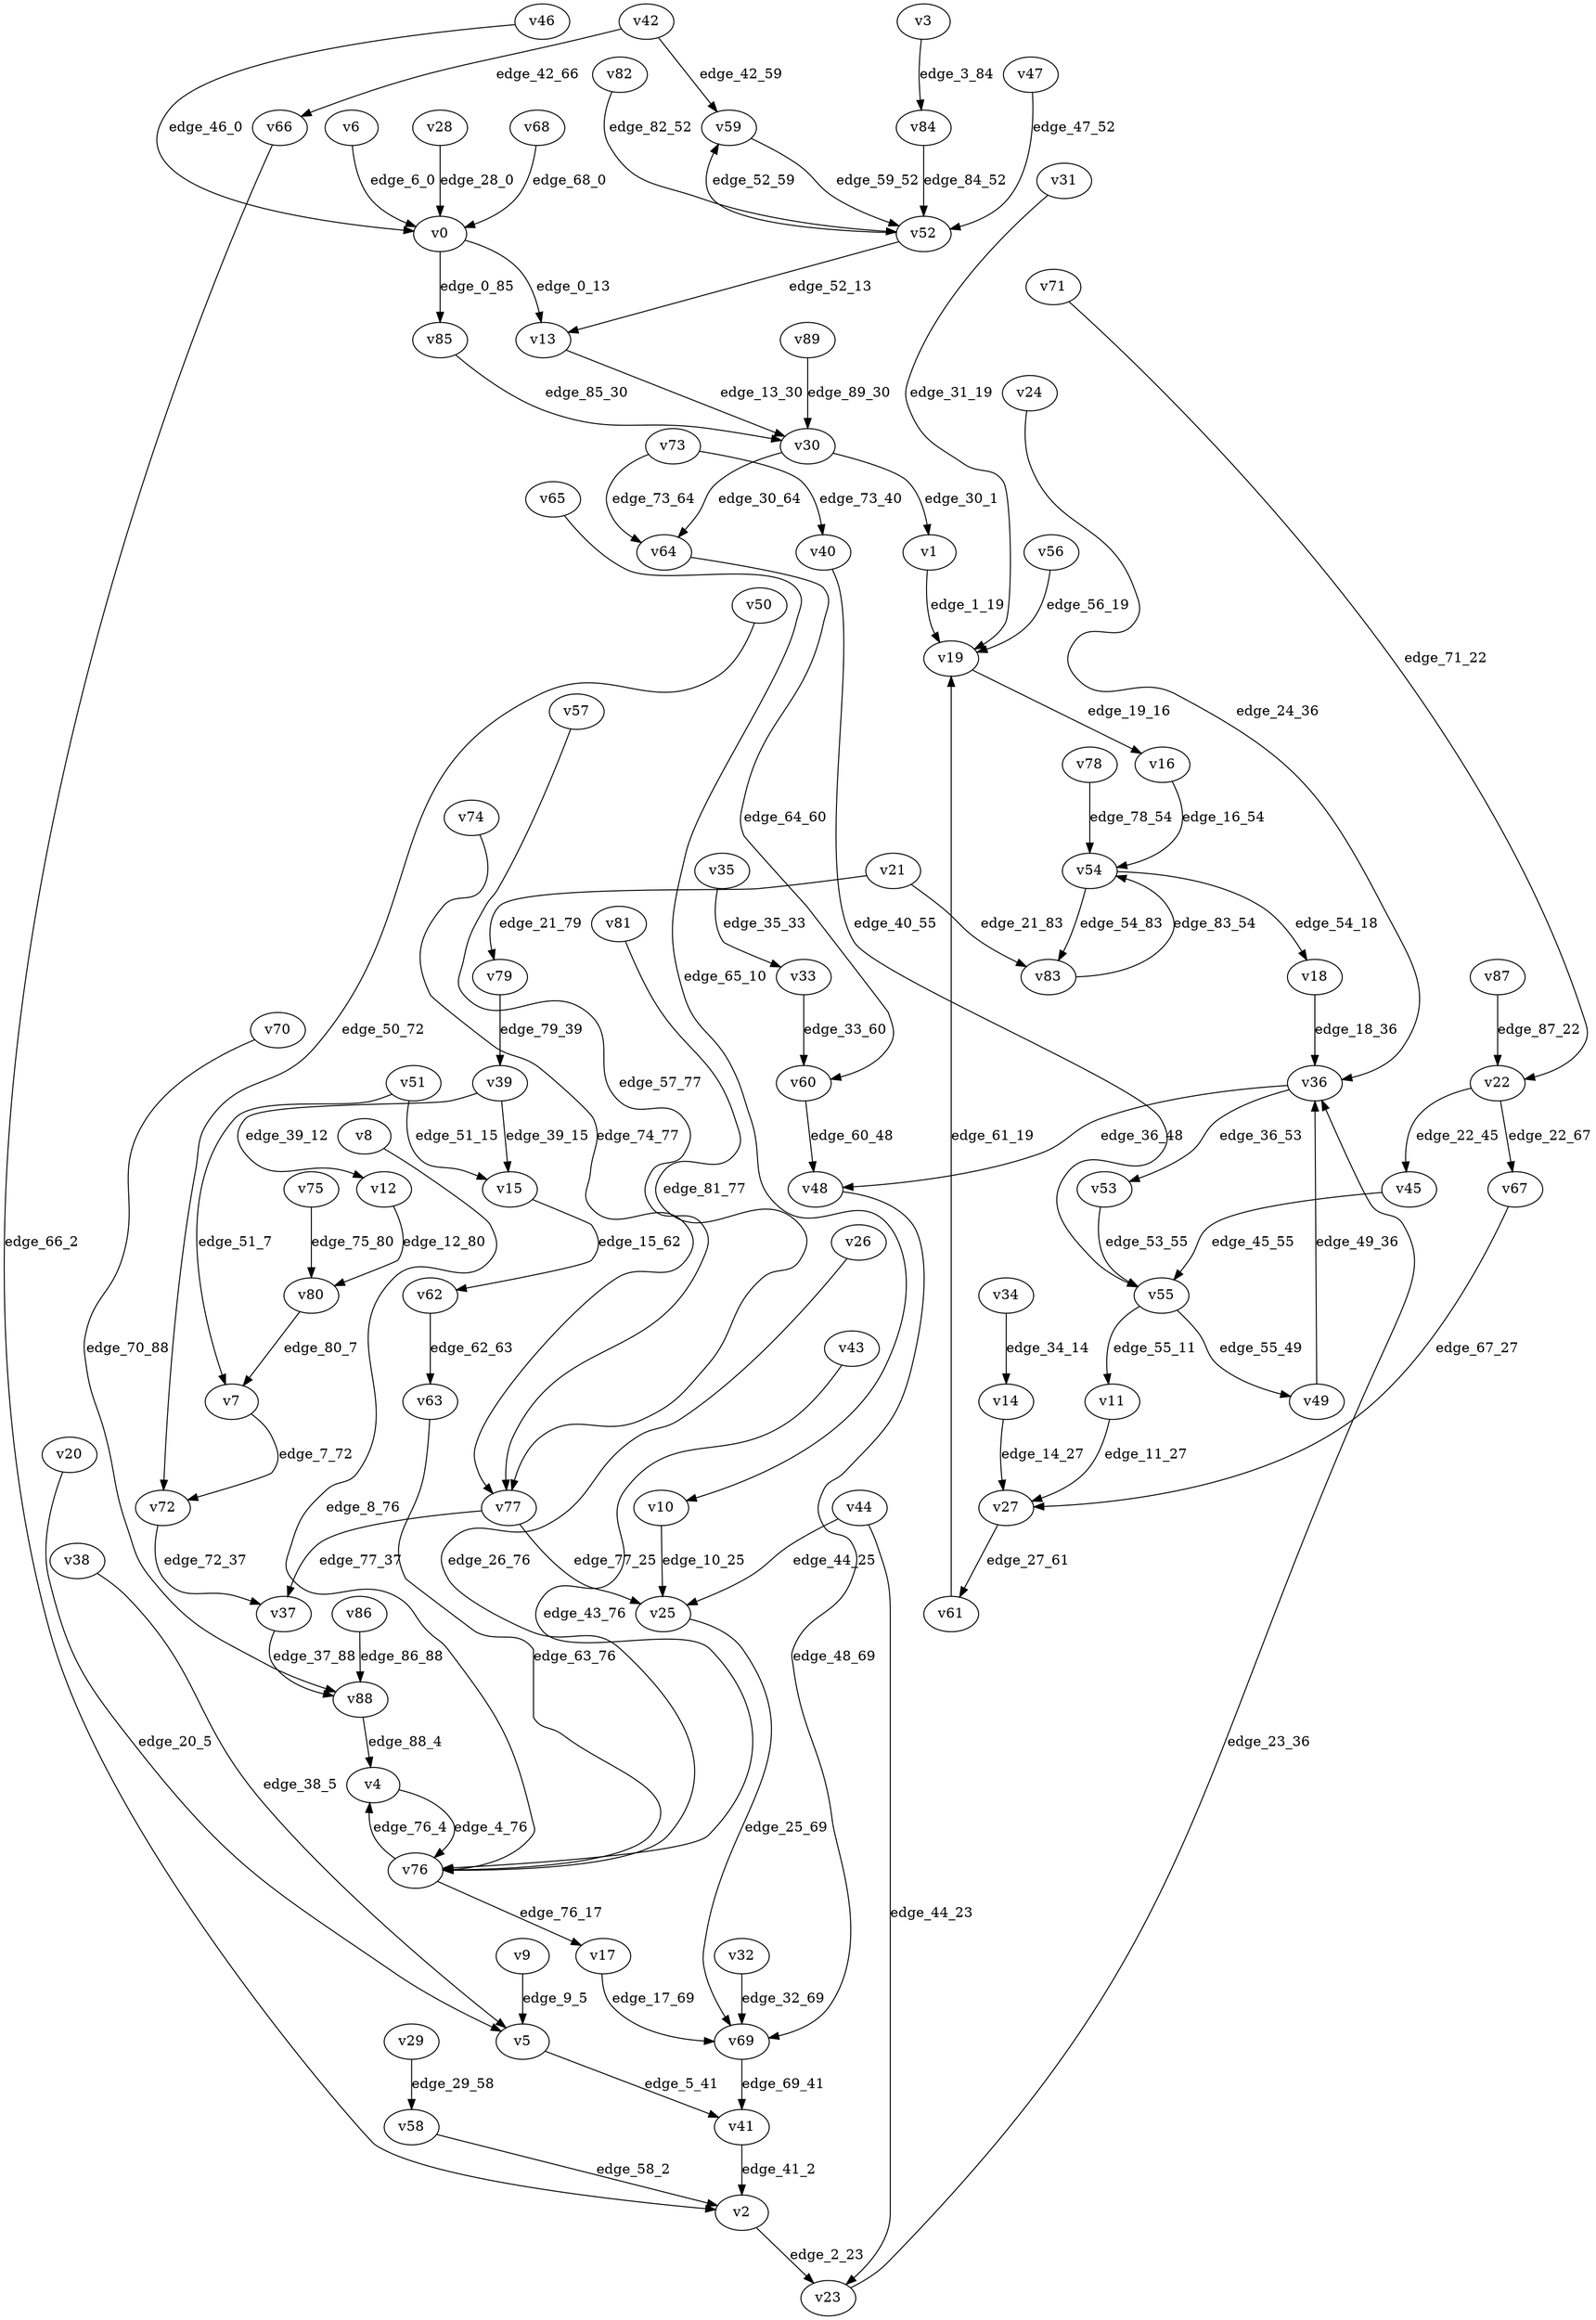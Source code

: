 digraph G {
    // Stochastic discounted game

    v0 [name="v0", player=-1];
    v1 [name="v1", player=1];
    v2 [name="v2", player=-1];
    v3 [name="v3", player=-1];
    v4 [name="v4", player=0];
    v5 [name="v5", player=-1];
    v6 [name="v6", player=0];
    v7 [name="v7", player=0];
    v8 [name="v8", player=1];
    v9 [name="v9", player=1];
    v10 [name="v10", player=-1];
    v11 [name="v11", player=0];
    v12 [name="v12", player=0];
    v13 [name="v13", player=1];
    v14 [name="v14", player=0];
    v15 [name="v15", player=0];
    v16 [name="v16", player=1];
    v17 [name="v17", player=1];
    v18 [name="v18", player=1];
    v19 [name="v19", player=-1];
    v20 [name="v20", player=1];
    v21 [name="v21", player=-1];
    v22 [name="v22", player=-1];
    v23 [name="v23", player=0];
    v24 [name="v24", player=1];
    v25 [name="v25", player=1];
    v26 [name="v26", player=1];
    v27 [name="v27", player=-1];
    v28 [name="v28", player=1];
    v29 [name="v29", player=-1];
    v30 [name="v30", player=-1];
    v31 [name="v31", player=0];
    v32 [name="v32", player=0];
    v33 [name="v33", player=1];
    v34 [name="v34", player=-1];
    v35 [name="v35", player=-1];
    v36 [name="v36", player=-1];
    v37 [name="v37", player=0];
    v38 [name="v38", player=1];
    v39 [name="v39", player=-1];
    v40 [name="v40", player=1];
    v41 [name="v41", player=0];
    v42 [name="v42", player=-1];
    v43 [name="v43", player=0];
    v44 [name="v44", player=-1];
    v45 [name="v45", player=0];
    v46 [name="v46", player=0];
    v47 [name="v47", player=1];
    v48 [name="v48", player=1];
    v49 [name="v49", player=1];
    v50 [name="v50", player=0];
    v51 [name="v51", player=-1];
    v52 [name="v52", player=-1];
    v53 [name="v53", player=0];
    v54 [name="v54", player=-1];
    v55 [name="v55", player=-1];
    v56 [name="v56", player=0];
    v57 [name="v57", player=1];
    v58 [name="v58", player=1];
    v59 [name="v59", player=0];
    v60 [name="v60", player=-1];
    v61 [name="v61", player=0];
    v62 [name="v62", player=-1];
    v63 [name="v63", player=0];
    v64 [name="v64", player=0];
    v65 [name="v65", player=1];
    v66 [name="v66", player=1];
    v67 [name="v67", player=1];
    v68 [name="v68", player=0];
    v69 [name="v69", player=-1];
    v70 [name="v70", player=1];
    v71 [name="v71", player=1];
    v72 [name="v72", player=-1];
    v73 [name="v73", player=-1];
    v74 [name="v74", player=0];
    v75 [name="v75", player=0];
    v76 [name="v76", player=-1];
    v77 [name="v77", player=-1];
    v78 [name="v78", player=0];
    v79 [name="v79", player=0];
    v80 [name="v80", player=-1];
    v81 [name="v81", player=1];
    v82 [name="v82", player=1];
    v83 [name="v83", player=0];
    v84 [name="v84", player=1];
    v85 [name="v85", player=1];
    v86 [name="v86", player=0];
    v87 [name="v87", player=0];
    v88 [name="v88", player=-1];
    v89 [name="v89", player=1];

    v0 -> v85 [label="edge_0_85", probability=0.591096];
    v0 -> v13 [label="edge_0_13", probability=0.408904];
    v1 -> v19 [label="edge_1_19", weight=4.008964, discount=0.136155];
    v2 -> v23 [label="edge_2_23", probability=1.000000];
    v3 -> v84 [label="edge_3_84", probability=1.000000];
    v4 -> v76 [label="edge_4_76", weight=-3.303719, discount=0.694170];
    v5 -> v41 [label="edge_5_41", probability=1.000000];
    v6 -> v0 [label="edge_6_0", weight=1.593037, discount=0.119185];
    v7 -> v72 [label="edge_7_72", weight=-6.978378, discount=0.477217];
    v8 -> v76 [label="edge_8_76", weight=-2.368420, discount=0.390599];
    v9 -> v5 [label="edge_9_5", weight=6.774094, discount=0.500563];
    v10 -> v25 [label="edge_10_25", probability=1.000000];
    v11 -> v27 [label="edge_11_27", weight=-7.328521, discount=0.803576];
    v12 -> v80 [label="edge_12_80", weight=-1.168081, discount=0.761490];
    v13 -> v30 [label="edge_13_30", weight=-2.335334, discount=0.659450];
    v14 -> v27 [label="edge_14_27", weight=-5.125416, discount=0.302398];
    v15 -> v62 [label="edge_15_62", weight=-2.590742, discount=0.824750];
    v16 -> v54 [label="edge_16_54", weight=-2.832851, discount=0.871194];
    v17 -> v69 [label="edge_17_69", weight=1.324525, discount=0.667965];
    v18 -> v36 [label="edge_18_36", weight=6.277347, discount=0.430538];
    v19 -> v16 [label="edge_19_16", probability=1.000000];
    v20 -> v5 [label="edge_20_5", weight=-2.981113, discount=0.544278];
    v21 -> v79 [label="edge_21_79", probability=0.538994];
    v21 -> v83 [label="edge_21_83", probability=0.461006];
    v22 -> v67 [label="edge_22_67", probability=0.628600];
    v22 -> v45 [label="edge_22_45", probability=0.371400];
    v23 -> v36 [label="edge_23_36", weight=-8.036502, discount=0.296670];
    v24 -> v36 [label="edge_24_36", weight=-9.389682, discount=0.574932];
    v25 -> v69 [label="edge_25_69", weight=-7.981299, discount=0.491203];
    v26 -> v76 [label="edge_26_76", weight=-7.761510, discount=0.660670];
    v27 -> v61 [label="edge_27_61", probability=1.000000];
    v28 -> v0 [label="edge_28_0", weight=7.950710, discount=0.155522];
    v29 -> v58 [label="edge_29_58", probability=1.000000];
    v30 -> v64 [label="edge_30_64", probability=0.613012];
    v30 -> v1 [label="edge_30_1", probability=0.386988];
    v31 -> v19 [label="edge_31_19", weight=-5.220192, discount=0.698040];
    v32 -> v69 [label="edge_32_69", weight=8.066223, discount=0.831101];
    v33 -> v60 [label="edge_33_60", weight=5.515196, discount=0.236710];
    v34 -> v14 [label="edge_34_14", probability=1.000000];
    v35 -> v33 [label="edge_35_33", probability=1.000000];
    v36 -> v53 [label="edge_36_53", probability=0.502739];
    v36 -> v48 [label="edge_36_48", probability=0.497261];
    v37 -> v88 [label="edge_37_88", weight=-1.629753, discount=0.222281];
    v38 -> v5 [label="edge_38_5", weight=-1.863409, discount=0.866924];
    v39 -> v12 [label="edge_39_12", probability=0.504690];
    v39 -> v15 [label="edge_39_15", probability=0.495310];
    v40 -> v55 [label="edge_40_55", weight=0.210353, discount=0.810193];
    v41 -> v2 [label="edge_41_2", weight=8.735509, discount=0.698394];
    v42 -> v59 [label="edge_42_59", probability=0.386975];
    v42 -> v66 [label="edge_42_66", probability=0.613025];
    v43 -> v76 [label="edge_43_76", weight=0.987595, discount=0.581511];
    v44 -> v25 [label="edge_44_25", probability=0.595857];
    v44 -> v23 [label="edge_44_23", probability=0.404143];
    v45 -> v55 [label="edge_45_55", weight=7.091554, discount=0.151973];
    v46 -> v0 [label="edge_46_0", weight=-8.913798, discount=0.251541];
    v47 -> v52 [label="edge_47_52", weight=-5.162510, discount=0.466582];
    v48 -> v69 [label="edge_48_69", weight=-5.320662, discount=0.849990];
    v49 -> v36 [label="edge_49_36", weight=3.659463, discount=0.628717];
    v50 -> v72 [label="edge_50_72", weight=-5.473628, discount=0.287902];
    v51 -> v15 [label="edge_51_15", probability=0.438927];
    v51 -> v7 [label="edge_51_7", probability=0.561073];
    v52 -> v13 [label="edge_52_13", probability=0.551694];
    v52 -> v59 [label="edge_52_59", probability=0.448306];
    v53 -> v55 [label="edge_53_55", weight=7.416266, discount=0.403634];
    v54 -> v18 [label="edge_54_18", probability=0.611628];
    v54 -> v83 [label="edge_54_83", probability=0.388372];
    v55 -> v49 [label="edge_55_49", probability=0.442906];
    v55 -> v11 [label="edge_55_11", probability=0.557094];
    v56 -> v19 [label="edge_56_19", weight=4.290162, discount=0.278791];
    v57 -> v77 [label="edge_57_77", weight=-6.314169, discount=0.691078];
    v58 -> v2 [label="edge_58_2", weight=-4.017338, discount=0.267881];
    v59 -> v52 [label="edge_59_52", weight=0.459432, discount=0.657591];
    v60 -> v48 [label="edge_60_48", probability=1.000000];
    v61 -> v19 [label="edge_61_19", weight=9.057348, discount=0.498866];
    v62 -> v63 [label="edge_62_63", probability=1.000000];
    v63 -> v76 [label="edge_63_76", weight=-3.930566, discount=0.621317];
    v64 -> v60 [label="edge_64_60", weight=-4.181537, discount=0.468571];
    v65 -> v10 [label="edge_65_10", weight=-5.925920, discount=0.806158];
    v66 -> v2 [label="edge_66_2", weight=-9.261966, discount=0.784524];
    v67 -> v27 [label="edge_67_27", weight=-3.995105, discount=0.359384];
    v68 -> v0 [label="edge_68_0", weight=5.824088, discount=0.890415];
    v69 -> v41 [label="edge_69_41", probability=1.000000];
    v70 -> v88 [label="edge_70_88", weight=-6.099128, discount=0.669685];
    v71 -> v22 [label="edge_71_22", weight=-0.325032, discount=0.278715];
    v72 -> v37 [label="edge_72_37", probability=1.000000];
    v73 -> v40 [label="edge_73_40", probability=0.617076];
    v73 -> v64 [label="edge_73_64", probability=0.382924];
    v74 -> v77 [label="edge_74_77", weight=0.810033, discount=0.313236];
    v75 -> v80 [label="edge_75_80", weight=2.417367, discount=0.620927];
    v76 -> v4 [label="edge_76_4", probability=0.337617];
    v76 -> v17 [label="edge_76_17", probability=0.662383];
    v77 -> v25 [label="edge_77_25", probability=0.695298];
    v77 -> v37 [label="edge_77_37", probability=0.304702];
    v78 -> v54 [label="edge_78_54", weight=9.754259, discount=0.677595];
    v79 -> v39 [label="edge_79_39", weight=9.854239, discount=0.869593];
    v80 -> v7 [label="edge_80_7", probability=1.000000];
    v81 -> v77 [label="edge_81_77", weight=-7.583041, discount=0.364143];
    v82 -> v52 [label="edge_82_52", weight=-7.375825, discount=0.691538];
    v83 -> v54 [label="edge_83_54", weight=-7.120234, discount=0.430852];
    v84 -> v52 [label="edge_84_52", weight=9.673434, discount=0.688030];
    v85 -> v30 [label="edge_85_30", weight=-8.517322, discount=0.497470];
    v86 -> v88 [label="edge_86_88", weight=1.594542, discount=0.608378];
    v87 -> v22 [label="edge_87_22", weight=8.748687, discount=0.393026];
    v88 -> v4 [label="edge_88_4", probability=1.000000];
    v89 -> v30 [label="edge_89_30", weight=4.779107, discount=0.161933];
}